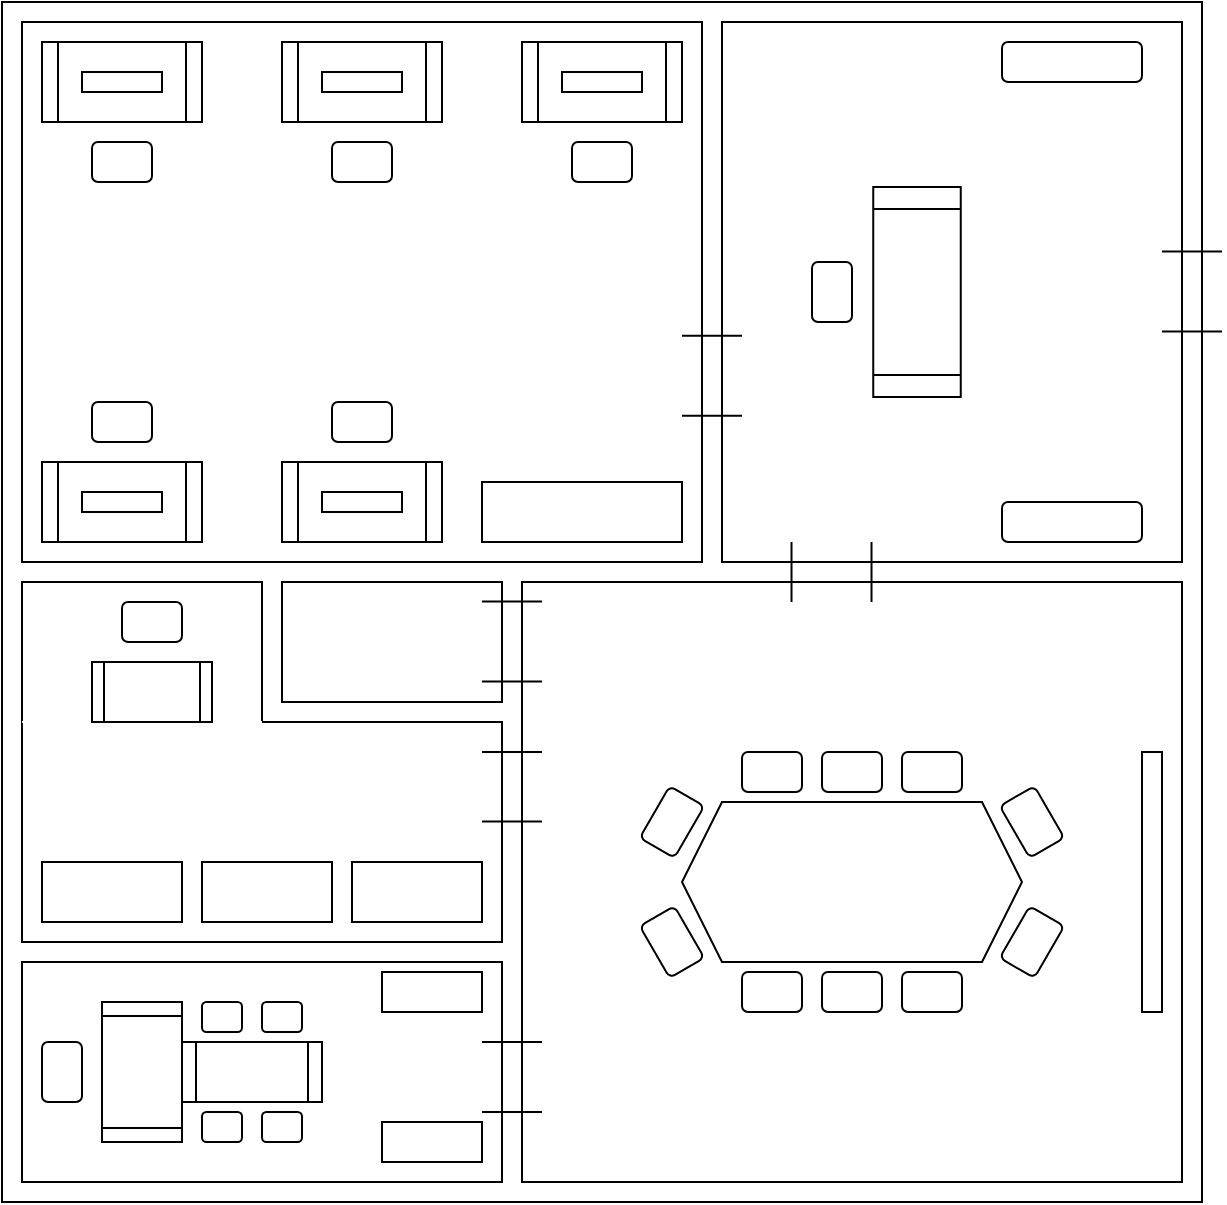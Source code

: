 <mxfile version="26.1.0">
  <diagram name="Страница — 1" id="wtVN79pmt8HeRpNVkVb3">
    <mxGraphModel dx="1388" dy="623" grid="1" gridSize="10" guides="1" tooltips="1" connect="1" arrows="1" fold="1" page="1" pageScale="1" pageWidth="827" pageHeight="1169" math="0" shadow="0">
      <root>
        <mxCell id="0" />
        <mxCell id="1" parent="0" />
        <mxCell id="dJgKcvNmSnT95183r0Ra-1" value="" style="whiteSpace=wrap;html=1;aspect=fixed;" vertex="1" parent="1">
          <mxGeometry x="120" y="80" width="600" height="600" as="geometry" />
        </mxCell>
        <mxCell id="dJgKcvNmSnT95183r0Ra-6" value="" style="rounded=0;whiteSpace=wrap;html=1;" vertex="1" parent="1">
          <mxGeometry x="130" y="90" width="340" height="270" as="geometry" />
        </mxCell>
        <mxCell id="dJgKcvNmSnT95183r0Ra-7" value="" style="shape=process;whiteSpace=wrap;html=1;backgroundOutline=1;" vertex="1" parent="1">
          <mxGeometry x="380" y="100" width="80" height="40" as="geometry" />
        </mxCell>
        <mxCell id="dJgKcvNmSnT95183r0Ra-8" value="" style="shape=process;whiteSpace=wrap;html=1;backgroundOutline=1;" vertex="1" parent="1">
          <mxGeometry x="260" y="100" width="80" height="40" as="geometry" />
        </mxCell>
        <mxCell id="dJgKcvNmSnT95183r0Ra-9" value="" style="shape=process;whiteSpace=wrap;html=1;backgroundOutline=1;" vertex="1" parent="1">
          <mxGeometry x="140" y="100" width="80" height="40" as="geometry" />
        </mxCell>
        <mxCell id="dJgKcvNmSnT95183r0Ra-10" value="" style="shape=process;whiteSpace=wrap;html=1;backgroundOutline=1;" vertex="1" parent="1">
          <mxGeometry x="140" y="310" width="80" height="40" as="geometry" />
        </mxCell>
        <mxCell id="dJgKcvNmSnT95183r0Ra-11" value="" style="shape=process;whiteSpace=wrap;html=1;backgroundOutline=1;" vertex="1" parent="1">
          <mxGeometry x="260" y="310" width="80" height="40" as="geometry" />
        </mxCell>
        <mxCell id="dJgKcvNmSnT95183r0Ra-12" value="" style="rounded=0;whiteSpace=wrap;html=1;" vertex="1" parent="1">
          <mxGeometry x="280" y="325" width="40" height="10" as="geometry" />
        </mxCell>
        <mxCell id="dJgKcvNmSnT95183r0Ra-13" value="" style="rounded=0;whiteSpace=wrap;html=1;" vertex="1" parent="1">
          <mxGeometry x="160" y="325" width="40" height="10" as="geometry" />
        </mxCell>
        <mxCell id="dJgKcvNmSnT95183r0Ra-14" value="" style="rounded=0;whiteSpace=wrap;html=1;" vertex="1" parent="1">
          <mxGeometry x="280" y="115" width="40" height="10" as="geometry" />
        </mxCell>
        <mxCell id="dJgKcvNmSnT95183r0Ra-15" value="" style="rounded=0;whiteSpace=wrap;html=1;" vertex="1" parent="1">
          <mxGeometry x="400" y="115" width="40" height="10" as="geometry" />
        </mxCell>
        <mxCell id="dJgKcvNmSnT95183r0Ra-16" value="" style="rounded=0;whiteSpace=wrap;html=1;" vertex="1" parent="1">
          <mxGeometry x="160" y="115" width="40" height="10" as="geometry" />
        </mxCell>
        <mxCell id="dJgKcvNmSnT95183r0Ra-17" value="" style="rounded=1;whiteSpace=wrap;html=1;" vertex="1" parent="1">
          <mxGeometry x="285" y="280" width="30" height="20" as="geometry" />
        </mxCell>
        <mxCell id="dJgKcvNmSnT95183r0Ra-18" value="" style="rounded=1;whiteSpace=wrap;html=1;" vertex="1" parent="1">
          <mxGeometry x="165" y="280" width="30" height="20" as="geometry" />
        </mxCell>
        <mxCell id="dJgKcvNmSnT95183r0Ra-19" value="" style="rounded=1;whiteSpace=wrap;html=1;" vertex="1" parent="1">
          <mxGeometry x="165" y="150" width="30" height="20" as="geometry" />
        </mxCell>
        <mxCell id="dJgKcvNmSnT95183r0Ra-20" value="" style="rounded=1;whiteSpace=wrap;html=1;" vertex="1" parent="1">
          <mxGeometry x="285" y="150" width="30" height="20" as="geometry" />
        </mxCell>
        <mxCell id="dJgKcvNmSnT95183r0Ra-21" value="" style="rounded=1;whiteSpace=wrap;html=1;" vertex="1" parent="1">
          <mxGeometry x="405" y="150" width="30" height="20" as="geometry" />
        </mxCell>
        <mxCell id="dJgKcvNmSnT95183r0Ra-22" value="" style="rounded=0;whiteSpace=wrap;html=1;" vertex="1" parent="1">
          <mxGeometry x="360" y="320" width="100" height="30" as="geometry" />
        </mxCell>
        <mxCell id="dJgKcvNmSnT95183r0Ra-23" value="" style="rounded=0;whiteSpace=wrap;html=1;" vertex="1" parent="1">
          <mxGeometry x="480" y="90" width="230" height="270" as="geometry" />
        </mxCell>
        <mxCell id="dJgKcvNmSnT95183r0Ra-24" value="" style="endArrow=none;html=1;rounded=0;" edge="1" parent="1">
          <mxGeometry width="50" height="50" relative="1" as="geometry">
            <mxPoint x="700" y="244.76" as="sourcePoint" />
            <mxPoint x="730" y="244.76" as="targetPoint" />
          </mxGeometry>
        </mxCell>
        <mxCell id="dJgKcvNmSnT95183r0Ra-26" value="" style="endArrow=none;html=1;rounded=0;" edge="1" parent="1">
          <mxGeometry width="50" height="50" relative="1" as="geometry">
            <mxPoint x="700" y="204.77" as="sourcePoint" />
            <mxPoint x="730" y="204.77" as="targetPoint" />
          </mxGeometry>
        </mxCell>
        <mxCell id="dJgKcvNmSnT95183r0Ra-27" value="" style="endArrow=none;html=1;rounded=0;" edge="1" parent="1">
          <mxGeometry width="50" height="50" relative="1" as="geometry">
            <mxPoint x="460" y="246.87" as="sourcePoint" />
            <mxPoint x="490" y="246.87" as="targetPoint" />
          </mxGeometry>
        </mxCell>
        <mxCell id="dJgKcvNmSnT95183r0Ra-28" value="" style="endArrow=none;html=1;rounded=0;" edge="1" parent="1">
          <mxGeometry width="50" height="50" relative="1" as="geometry">
            <mxPoint x="460" y="286.87" as="sourcePoint" />
            <mxPoint x="490" y="286.87" as="targetPoint" />
          </mxGeometry>
        </mxCell>
        <mxCell id="dJgKcvNmSnT95183r0Ra-30" value="" style="rounded=0;whiteSpace=wrap;html=1;" vertex="1" parent="1">
          <mxGeometry x="380" y="370" width="330" height="300" as="geometry" />
        </mxCell>
        <mxCell id="dJgKcvNmSnT95183r0Ra-31" value="" style="endArrow=none;html=1;rounded=0;" edge="1" parent="1">
          <mxGeometry width="50" height="50" relative="1" as="geometry">
            <mxPoint x="514.76" y="380" as="sourcePoint" />
            <mxPoint x="514.76" y="350" as="targetPoint" />
          </mxGeometry>
        </mxCell>
        <mxCell id="dJgKcvNmSnT95183r0Ra-32" value="" style="endArrow=none;html=1;rounded=0;" edge="1" parent="1">
          <mxGeometry width="50" height="50" relative="1" as="geometry">
            <mxPoint x="554.76" y="380" as="sourcePoint" />
            <mxPoint x="554.76" y="350" as="targetPoint" />
          </mxGeometry>
        </mxCell>
        <mxCell id="dJgKcvNmSnT95183r0Ra-33" value="" style="rounded=0;whiteSpace=wrap;html=1;" vertex="1" parent="1">
          <mxGeometry x="130" y="560" width="240" height="110" as="geometry" />
        </mxCell>
        <mxCell id="dJgKcvNmSnT95183r0Ra-34" value="" style="shape=process;whiteSpace=wrap;html=1;backgroundOutline=1;rotation=90;" vertex="1" parent="1">
          <mxGeometry x="525" y="203.12" width="105" height="43.75" as="geometry" />
        </mxCell>
        <mxCell id="dJgKcvNmSnT95183r0Ra-35" value="" style="rounded=1;whiteSpace=wrap;html=1;" vertex="1" parent="1">
          <mxGeometry x="525" y="209.99" width="20" height="30" as="geometry" />
        </mxCell>
        <mxCell id="dJgKcvNmSnT95183r0Ra-36" value="" style="rounded=1;whiteSpace=wrap;html=1;" vertex="1" parent="1">
          <mxGeometry x="620" y="100" width="70" height="20" as="geometry" />
        </mxCell>
        <mxCell id="dJgKcvNmSnT95183r0Ra-37" value="" style="rounded=1;whiteSpace=wrap;html=1;" vertex="1" parent="1">
          <mxGeometry x="620" y="330" width="70" height="20" as="geometry" />
        </mxCell>
        <mxCell id="dJgKcvNmSnT95183r0Ra-38" value="" style="rounded=0;whiteSpace=wrap;html=1;" vertex="1" parent="1">
          <mxGeometry x="690" y="455" width="10" height="130" as="geometry" />
        </mxCell>
        <mxCell id="dJgKcvNmSnT95183r0Ra-41" value="" style="shape=hexagon;perimeter=hexagonPerimeter2;whiteSpace=wrap;html=1;fixedSize=1;" vertex="1" parent="1">
          <mxGeometry x="460" y="480" width="170" height="80" as="geometry" />
        </mxCell>
        <mxCell id="dJgKcvNmSnT95183r0Ra-42" value="" style="rounded=1;whiteSpace=wrap;html=1;" vertex="1" parent="1">
          <mxGeometry x="490" y="455" width="30" height="20" as="geometry" />
        </mxCell>
        <mxCell id="dJgKcvNmSnT95183r0Ra-43" value="" style="rounded=1;whiteSpace=wrap;html=1;" vertex="1" parent="1">
          <mxGeometry x="530" y="455" width="30" height="20" as="geometry" />
        </mxCell>
        <mxCell id="dJgKcvNmSnT95183r0Ra-44" value="" style="rounded=1;whiteSpace=wrap;html=1;" vertex="1" parent="1">
          <mxGeometry x="570" y="455" width="30" height="20" as="geometry" />
        </mxCell>
        <mxCell id="dJgKcvNmSnT95183r0Ra-45" value="" style="rounded=1;whiteSpace=wrap;html=1;" vertex="1" parent="1">
          <mxGeometry x="570" y="565" width="30" height="20" as="geometry" />
        </mxCell>
        <mxCell id="dJgKcvNmSnT95183r0Ra-46" value="" style="rounded=1;whiteSpace=wrap;html=1;" vertex="1" parent="1">
          <mxGeometry x="530" y="565" width="30" height="20" as="geometry" />
        </mxCell>
        <mxCell id="dJgKcvNmSnT95183r0Ra-47" value="" style="rounded=1;whiteSpace=wrap;html=1;" vertex="1" parent="1">
          <mxGeometry x="490" y="565" width="30" height="20" as="geometry" />
        </mxCell>
        <mxCell id="dJgKcvNmSnT95183r0Ra-48" value="" style="rounded=1;whiteSpace=wrap;html=1;rotation=60;" vertex="1" parent="1">
          <mxGeometry x="620" y="480" width="30" height="20" as="geometry" />
        </mxCell>
        <mxCell id="dJgKcvNmSnT95183r0Ra-49" value="" style="rounded=1;whiteSpace=wrap;html=1;rotation=-60;" vertex="1" parent="1">
          <mxGeometry x="440" y="480" width="30" height="20" as="geometry" />
        </mxCell>
        <mxCell id="dJgKcvNmSnT95183r0Ra-50" value="" style="rounded=1;whiteSpace=wrap;html=1;rotation=60;" vertex="1" parent="1">
          <mxGeometry x="440" y="540" width="30" height="20" as="geometry" />
        </mxCell>
        <mxCell id="dJgKcvNmSnT95183r0Ra-51" value="" style="rounded=1;whiteSpace=wrap;html=1;rotation=-60;" vertex="1" parent="1">
          <mxGeometry x="620" y="540" width="30" height="20" as="geometry" />
        </mxCell>
        <mxCell id="dJgKcvNmSnT95183r0Ra-54" value="" style="rounded=0;whiteSpace=wrap;html=1;" vertex="1" parent="1">
          <mxGeometry x="130" y="440" width="240" height="110" as="geometry" />
        </mxCell>
        <mxCell id="dJgKcvNmSnT95183r0Ra-55" value="" style="rounded=0;whiteSpace=wrap;html=1;" vertex="1" parent="1">
          <mxGeometry x="130" y="370" width="120" height="70" as="geometry" />
        </mxCell>
        <mxCell id="dJgKcvNmSnT95183r0Ra-56" value="" style="rounded=0;whiteSpace=wrap;html=1;" vertex="1" parent="1">
          <mxGeometry x="260" y="370" width="110" height="60" as="geometry" />
        </mxCell>
        <mxCell id="dJgKcvNmSnT95183r0Ra-57" value="" style="endArrow=none;html=1;rounded=0;entryX=1;entryY=1;entryDx=0;entryDy=0;fillColor=#FFFFFF;strokeColor=light-dark(#FFFFFF,#FFFFFF);" edge="1" parent="1">
          <mxGeometry width="50" height="50" relative="1" as="geometry">
            <mxPoint x="130" y="440" as="sourcePoint" />
            <mxPoint x="250" y="440" as="targetPoint" />
            <Array as="points">
              <mxPoint x="190" y="440" />
            </Array>
          </mxGeometry>
        </mxCell>
        <mxCell id="dJgKcvNmSnT95183r0Ra-59" value="" style="endArrow=none;html=1;rounded=0;" edge="1" parent="1">
          <mxGeometry width="50" height="50" relative="1" as="geometry">
            <mxPoint x="360" y="419.76" as="sourcePoint" />
            <mxPoint x="390" y="419.76" as="targetPoint" />
          </mxGeometry>
        </mxCell>
        <mxCell id="dJgKcvNmSnT95183r0Ra-60" value="" style="endArrow=none;html=1;rounded=0;" edge="1" parent="1">
          <mxGeometry width="50" height="50" relative="1" as="geometry">
            <mxPoint x="360" y="379.77" as="sourcePoint" />
            <mxPoint x="390" y="379.77" as="targetPoint" />
          </mxGeometry>
        </mxCell>
        <mxCell id="dJgKcvNmSnT95183r0Ra-63" value="" style="rounded=0;whiteSpace=wrap;html=1;" vertex="1" parent="1">
          <mxGeometry x="220" y="510" width="65" height="30" as="geometry" />
        </mxCell>
        <mxCell id="dJgKcvNmSnT95183r0Ra-67" value="" style="endArrow=none;html=1;rounded=0;" edge="1" parent="1">
          <mxGeometry width="50" height="50" relative="1" as="geometry">
            <mxPoint x="360" y="489.8" as="sourcePoint" />
            <mxPoint x="390" y="489.8" as="targetPoint" />
          </mxGeometry>
        </mxCell>
        <mxCell id="dJgKcvNmSnT95183r0Ra-68" value="" style="endArrow=none;html=1;rounded=0;" edge="1" parent="1">
          <mxGeometry width="50" height="50" relative="1" as="geometry">
            <mxPoint x="360" y="455.0" as="sourcePoint" />
            <mxPoint x="390" y="455.0" as="targetPoint" />
          </mxGeometry>
        </mxCell>
        <mxCell id="dJgKcvNmSnT95183r0Ra-69" value="" style="endArrow=none;html=1;rounded=0;" edge="1" parent="1">
          <mxGeometry width="50" height="50" relative="1" as="geometry">
            <mxPoint x="360" y="635" as="sourcePoint" />
            <mxPoint x="390" y="635" as="targetPoint" />
          </mxGeometry>
        </mxCell>
        <mxCell id="dJgKcvNmSnT95183r0Ra-70" value="" style="endArrow=none;html=1;rounded=0;" edge="1" parent="1">
          <mxGeometry width="50" height="50" relative="1" as="geometry">
            <mxPoint x="360" y="600" as="sourcePoint" />
            <mxPoint x="390" y="600" as="targetPoint" />
          </mxGeometry>
        </mxCell>
        <mxCell id="dJgKcvNmSnT95183r0Ra-71" value="" style="rounded=0;whiteSpace=wrap;html=1;" vertex="1" parent="1">
          <mxGeometry x="140" y="510" width="70" height="30" as="geometry" />
        </mxCell>
        <mxCell id="dJgKcvNmSnT95183r0Ra-72" value="" style="shape=process;whiteSpace=wrap;html=1;backgroundOutline=1;rotation=-180;" vertex="1" parent="1">
          <mxGeometry x="165" y="410" width="60" height="30" as="geometry" />
        </mxCell>
        <mxCell id="dJgKcvNmSnT95183r0Ra-73" value="" style="rounded=1;whiteSpace=wrap;html=1;rotation=-180;" vertex="1" parent="1">
          <mxGeometry x="180" y="380" width="30" height="20" as="geometry" />
        </mxCell>
        <mxCell id="dJgKcvNmSnT95183r0Ra-74" value="" style="rounded=0;whiteSpace=wrap;html=1;" vertex="1" parent="1">
          <mxGeometry x="295" y="510" width="65" height="30" as="geometry" />
        </mxCell>
        <mxCell id="dJgKcvNmSnT95183r0Ra-76" value="" style="rounded=1;whiteSpace=wrap;html=1;" vertex="1" parent="1">
          <mxGeometry x="140" y="600" width="20" height="30" as="geometry" />
        </mxCell>
        <mxCell id="dJgKcvNmSnT95183r0Ra-78" value="" style="shape=process;whiteSpace=wrap;html=1;backgroundOutline=1;" vertex="1" parent="1">
          <mxGeometry x="210" y="600" width="70" height="30" as="geometry" />
        </mxCell>
        <mxCell id="dJgKcvNmSnT95183r0Ra-75" value="" style="shape=process;whiteSpace=wrap;html=1;backgroundOutline=1;rotation=90;" vertex="1" parent="1">
          <mxGeometry x="155" y="595" width="70" height="40" as="geometry" />
        </mxCell>
        <mxCell id="dJgKcvNmSnT95183r0Ra-79" value="" style="rounded=1;whiteSpace=wrap;html=1;" vertex="1" parent="1">
          <mxGeometry x="220" y="580" width="20" height="15" as="geometry" />
        </mxCell>
        <mxCell id="dJgKcvNmSnT95183r0Ra-80" value="" style="rounded=1;whiteSpace=wrap;html=1;" vertex="1" parent="1">
          <mxGeometry x="250" y="580" width="20" height="15" as="geometry" />
        </mxCell>
        <mxCell id="dJgKcvNmSnT95183r0Ra-82" value="" style="rounded=1;whiteSpace=wrap;html=1;" vertex="1" parent="1">
          <mxGeometry x="220" y="635" width="20" height="15" as="geometry" />
        </mxCell>
        <mxCell id="dJgKcvNmSnT95183r0Ra-83" value="" style="rounded=1;whiteSpace=wrap;html=1;" vertex="1" parent="1">
          <mxGeometry x="250" y="635" width="20" height="15" as="geometry" />
        </mxCell>
        <mxCell id="dJgKcvNmSnT95183r0Ra-85" value="" style="rounded=0;whiteSpace=wrap;html=1;" vertex="1" parent="1">
          <mxGeometry x="310" y="565" width="50" height="20" as="geometry" />
        </mxCell>
        <mxCell id="dJgKcvNmSnT95183r0Ra-87" value="" style="rounded=0;whiteSpace=wrap;html=1;" vertex="1" parent="1">
          <mxGeometry x="310" y="640" width="50" height="20" as="geometry" />
        </mxCell>
      </root>
    </mxGraphModel>
  </diagram>
</mxfile>
